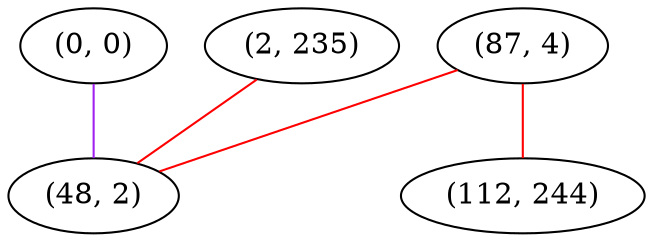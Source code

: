 graph "" {
"(87, 4)";
"(0, 0)";
"(2, 235)";
"(48, 2)";
"(112, 244)";
"(87, 4)" -- "(48, 2)"  [color=red, key=0, weight=1];
"(87, 4)" -- "(112, 244)"  [color=red, key=0, weight=1];
"(0, 0)" -- "(48, 2)"  [color=purple, key=0, weight=4];
"(2, 235)" -- "(48, 2)"  [color=red, key=0, weight=1];
}
